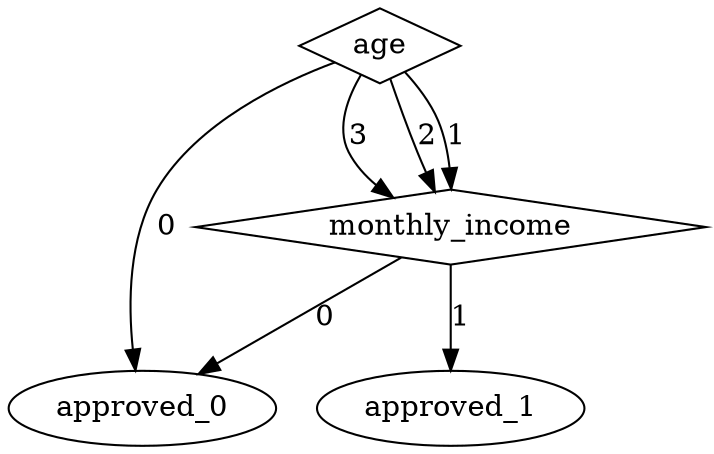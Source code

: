 digraph {
node [label=approved_1,style=""] approved_1
node [label=approved_0,style=""] approved_0
node [label=approved_0,style=""] approved_0
node [label=monthly_income,shape="diamond",style=""] 1
node [label=age,shape="diamond",style=""] 0

1 -> approved_1 [label="1"]
1 -> approved_0 [label="0"]
0 -> 1 [label="3"]
0 -> 1 [label="2"]
0 -> 1 [label="1"]
0 -> approved_0 [label="0"]
}